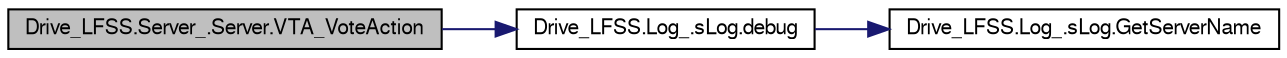 digraph G
{
  bgcolor="transparent";
  edge [fontname="FreeSans",fontsize=10,labelfontname="FreeSans",labelfontsize=10];
  node [fontname="FreeSans",fontsize=10,shape=record];
  rankdir=LR;
  Node1 [label="Drive_LFSS.Server_.Server.VTA_VoteAction",height=0.2,width=0.4,color="black", fillcolor="grey75", style="filled" fontcolor="black"];
  Node1 -> Node2 [color="midnightblue",fontsize=10,style="solid",fontname="FreeSans"];
  Node2 [label="Drive_LFSS.Log_.sLog.debug",height=0.2,width=0.4,color="black",URL="$class_drive___l_f_s_s_1_1_log___1_1s_log.html#07044dc1f9967b589c4172099f66df74"];
  Node2 -> Node3 [color="midnightblue",fontsize=10,style="solid",fontname="FreeSans"];
  Node3 [label="Drive_LFSS.Log_.sLog.GetServerName",height=0.2,width=0.4,color="black",URL="$class_drive___l_f_s_s_1_1_log___1_1s_log.html#9c38361eceec54b892e2b27baba0b7e0"];
}
